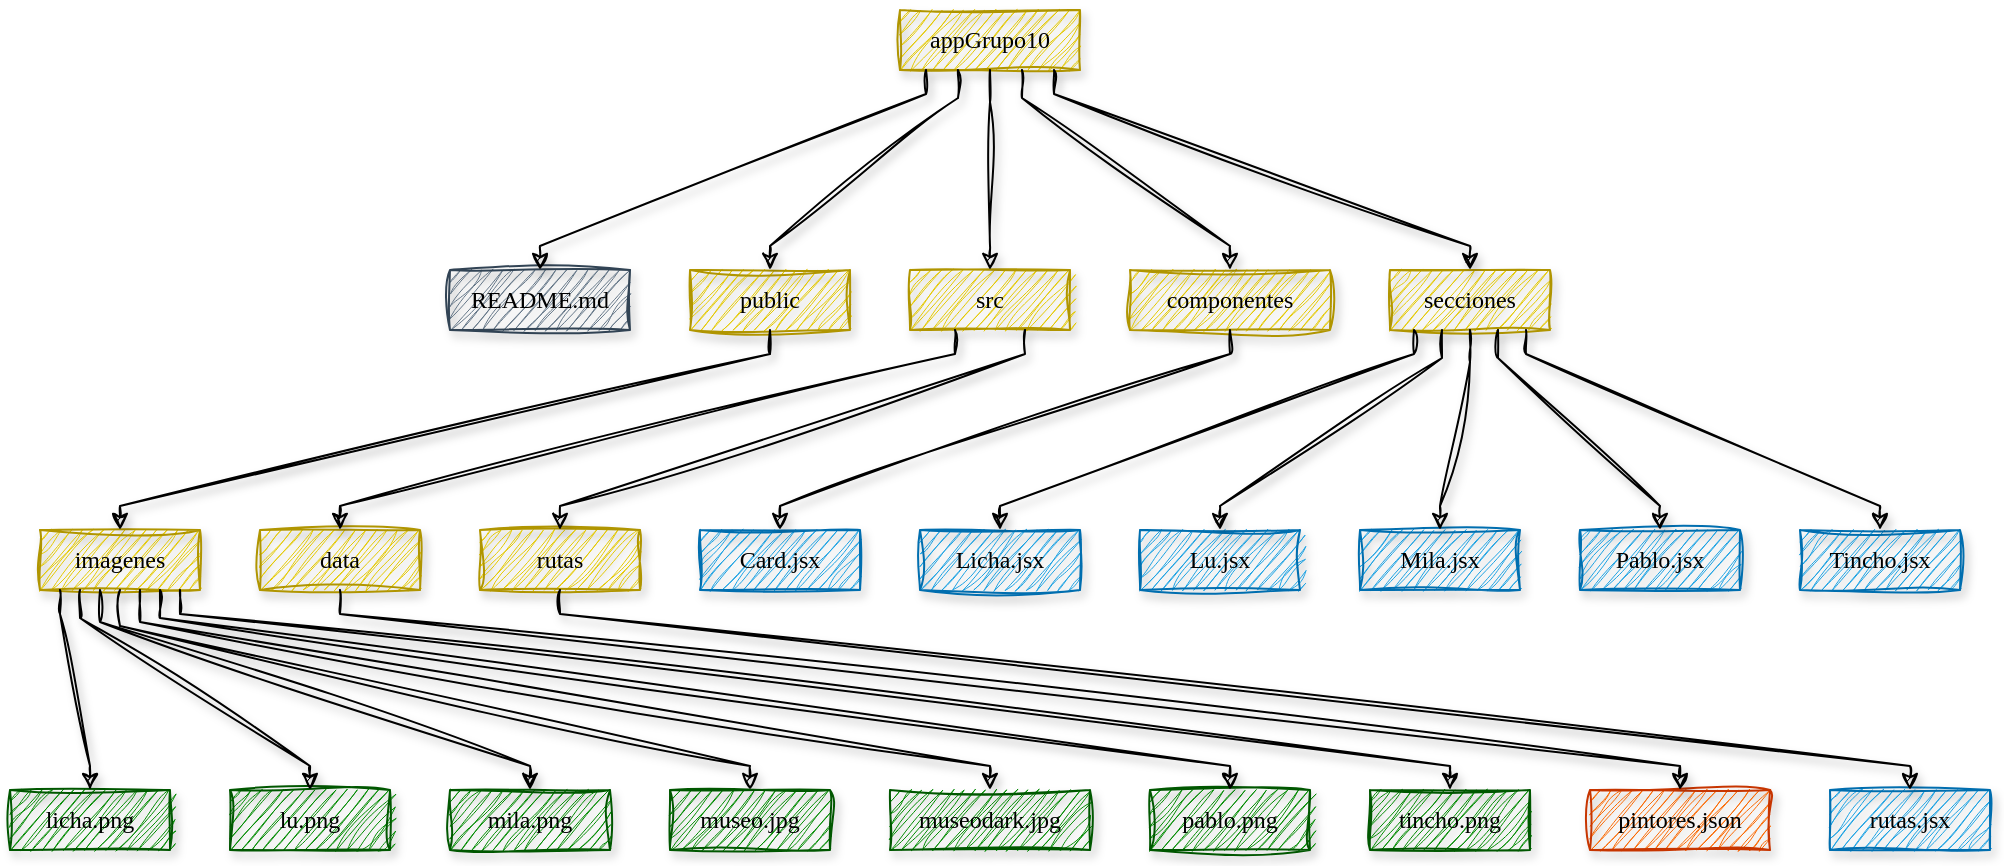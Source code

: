 <mxfile version="28.2.7">
  <diagram name="Página-1" id="DM07hcI-7Ptv4V4feSM3">
    <mxGraphModel dx="1933" dy="1776" grid="1" gridSize="10" guides="1" tooltips="1" connect="1" arrows="1" fold="1" page="1" pageScale="1" pageWidth="827" pageHeight="1169" math="0" shadow="0">
      <root>
        <mxCell id="0" />
        <mxCell id="1" parent="0" />
        <mxCell id="7ZLoI3_ALwXNqUpAQiBj-1" value="appGrupo10" style="whiteSpace=wrap;html=1;sketch=1;curveFitting=1;jiggle=2;shadow=1;fillColor=#e3c800;fontColor=#000000;strokeColor=#B09500;fontFamily=Comic Sans MS;" vertex="1" parent="1">
          <mxGeometry x="-335" y="-330" width="90" height="30" as="geometry" />
        </mxCell>
        <mxCell id="7ZLoI3_ALwXNqUpAQiBj-2" value="README.md" style="whiteSpace=wrap;html=1;sketch=1;curveFitting=1;jiggle=2;shadow=1;fillColor=#647687;fontColor=default;strokeColor=#314354;fontFamily=Comic Sans MS;" vertex="1" parent="1">
          <mxGeometry x="-560" y="-200" width="90" height="30" as="geometry" />
        </mxCell>
        <mxCell id="7ZLoI3_ALwXNqUpAQiBj-3" value="" style="noEdgeStyle=1;orthogonal=1;rounded=0;sketch=1;curveFitting=1;jiggle=2;shadow=1;fontFamily=Comic Sans MS;" edge="1" source="7ZLoI3_ALwXNqUpAQiBj-1" target="7ZLoI3_ALwXNqUpAQiBj-2" parent="1">
          <mxGeometry relative="1" as="geometry">
            <Array as="points">
              <mxPoint x="-322" y="-288" />
              <mxPoint x="-515" y="-212" />
            </Array>
          </mxGeometry>
        </mxCell>
        <mxCell id="7ZLoI3_ALwXNqUpAQiBj-4" value="public" style="whiteSpace=wrap;html=1;sketch=1;curveFitting=1;jiggle=2;shadow=1;fillColor=#e3c800;fontColor=#000000;strokeColor=#B09500;fontFamily=Comic Sans MS;" vertex="1" parent="1">
          <mxGeometry x="-440" y="-200" width="80" height="30" as="geometry" />
        </mxCell>
        <mxCell id="7ZLoI3_ALwXNqUpAQiBj-5" value="" style="noEdgeStyle=1;orthogonal=1;rounded=0;sketch=1;curveFitting=1;jiggle=2;shadow=1;fontFamily=Comic Sans MS;" edge="1" source="7ZLoI3_ALwXNqUpAQiBj-1" target="7ZLoI3_ALwXNqUpAQiBj-4" parent="1">
          <mxGeometry relative="1" as="geometry">
            <Array as="points">
              <mxPoint x="-306" y="-286" />
              <mxPoint x="-400" y="-212" />
            </Array>
          </mxGeometry>
        </mxCell>
        <mxCell id="7ZLoI3_ALwXNqUpAQiBj-6" value="src" style="whiteSpace=wrap;html=1;sketch=1;curveFitting=1;jiggle=2;shadow=1;fillColor=#e3c800;fontColor=#000000;strokeColor=#B09500;fontFamily=Comic Sans MS;" vertex="1" parent="1">
          <mxGeometry x="-330" y="-200" width="80" height="30" as="geometry" />
        </mxCell>
        <mxCell id="7ZLoI3_ALwXNqUpAQiBj-7" value="" style="noEdgeStyle=1;orthogonal=1;rounded=0;sketch=1;curveFitting=1;jiggle=2;shadow=1;fontFamily=Comic Sans MS;" edge="1" source="7ZLoI3_ALwXNqUpAQiBj-1" target="7ZLoI3_ALwXNqUpAQiBj-6" parent="1">
          <mxGeometry relative="1" as="geometry">
            <Array as="points">
              <mxPoint x="-290" y="-284" />
              <mxPoint x="-290" y="-212" />
            </Array>
          </mxGeometry>
        </mxCell>
        <mxCell id="7ZLoI3_ALwXNqUpAQiBj-8" value="componentes" style="whiteSpace=wrap;html=1;sketch=1;curveFitting=1;jiggle=2;shadow=1;fillColor=#e3c800;fontColor=#000000;strokeColor=#B09500;fontFamily=Comic Sans MS;" vertex="1" parent="1">
          <mxGeometry x="-220" y="-200" width="100" height="30" as="geometry" />
        </mxCell>
        <mxCell id="7ZLoI3_ALwXNqUpAQiBj-9" value="" style="noEdgeStyle=1;orthogonal=1;rounded=0;sketch=1;curveFitting=1;jiggle=2;shadow=1;fontFamily=Comic Sans MS;" edge="1" source="7ZLoI3_ALwXNqUpAQiBj-1" target="7ZLoI3_ALwXNqUpAQiBj-8" parent="1">
          <mxGeometry relative="1" as="geometry">
            <Array as="points">
              <mxPoint x="-274" y="-286" />
              <mxPoint x="-170" y="-212" />
            </Array>
          </mxGeometry>
        </mxCell>
        <mxCell id="7ZLoI3_ALwXNqUpAQiBj-10" value="secciones" style="whiteSpace=wrap;html=1;sketch=1;curveFitting=1;jiggle=2;shadow=1;fillColor=#e3c800;fontColor=#000000;strokeColor=#B09500;fontFamily=Comic Sans MS;" vertex="1" parent="1">
          <mxGeometry x="-90" y="-200" width="80" height="30" as="geometry" />
        </mxCell>
        <mxCell id="7ZLoI3_ALwXNqUpAQiBj-11" value="" style="noEdgeStyle=1;orthogonal=1;rounded=0;sketch=1;curveFitting=1;jiggle=2;shadow=1;fontFamily=Comic Sans MS;" edge="1" source="7ZLoI3_ALwXNqUpAQiBj-1" target="7ZLoI3_ALwXNqUpAQiBj-10" parent="1">
          <mxGeometry relative="1" as="geometry">
            <Array as="points">
              <mxPoint x="-258" y="-288" />
              <mxPoint x="-50" y="-212" />
            </Array>
          </mxGeometry>
        </mxCell>
        <mxCell id="7ZLoI3_ALwXNqUpAQiBj-12" value="imagenes" style="whiteSpace=wrap;html=1;sketch=1;curveFitting=1;jiggle=2;shadow=1;fillColor=#e3c800;fontColor=#000000;strokeColor=#B09500;fontFamily=Comic Sans MS;" vertex="1" parent="1">
          <mxGeometry x="-765" y="-70" width="80" height="30" as="geometry" />
        </mxCell>
        <mxCell id="7ZLoI3_ALwXNqUpAQiBj-13" value="" style="noEdgeStyle=1;orthogonal=1;rounded=0;sketch=1;curveFitting=1;jiggle=2;shadow=1;fontFamily=Comic Sans MS;" edge="1" source="7ZLoI3_ALwXNqUpAQiBj-4" target="7ZLoI3_ALwXNqUpAQiBj-12" parent="1">
          <mxGeometry relative="1" as="geometry">
            <Array as="points">
              <mxPoint x="-400" y="-158" />
              <mxPoint x="-725" y="-82" />
            </Array>
          </mxGeometry>
        </mxCell>
        <mxCell id="7ZLoI3_ALwXNqUpAQiBj-14" value="licha.png" style="whiteSpace=wrap;html=1;sketch=1;curveFitting=1;jiggle=2;shadow=1;fillColor=#008a00;fontColor=default;strokeColor=#005700;fontFamily=Comic Sans MS;" vertex="1" parent="1">
          <mxGeometry x="-780" y="60" width="80" height="30" as="geometry" />
        </mxCell>
        <mxCell id="7ZLoI3_ALwXNqUpAQiBj-15" value="" style="noEdgeStyle=1;orthogonal=1;rounded=0;sketch=1;curveFitting=1;jiggle=2;shadow=1;fontFamily=Comic Sans MS;" edge="1" source="7ZLoI3_ALwXNqUpAQiBj-12" target="7ZLoI3_ALwXNqUpAQiBj-14" parent="1">
          <mxGeometry relative="1" as="geometry">
            <Array as="points">
              <mxPoint x="-755" y="-28" />
              <mxPoint x="-740" y="48" />
            </Array>
          </mxGeometry>
        </mxCell>
        <mxCell id="7ZLoI3_ALwXNqUpAQiBj-16" value="lu.png" style="whiteSpace=wrap;html=1;sketch=1;curveFitting=1;jiggle=2;shadow=1;fillColor=#008a00;fontColor=default;strokeColor=#005700;fontFamily=Comic Sans MS;" vertex="1" parent="1">
          <mxGeometry x="-670" y="60" width="80" height="30" as="geometry" />
        </mxCell>
        <mxCell id="7ZLoI3_ALwXNqUpAQiBj-17" value="" style="noEdgeStyle=1;orthogonal=1;rounded=0;sketch=1;curveFitting=1;jiggle=2;shadow=1;fontFamily=Comic Sans MS;" edge="1" source="7ZLoI3_ALwXNqUpAQiBj-12" target="7ZLoI3_ALwXNqUpAQiBj-16" parent="1">
          <mxGeometry relative="1" as="geometry">
            <Array as="points">
              <mxPoint x="-745" y="-26" />
              <mxPoint x="-630" y="48" />
            </Array>
          </mxGeometry>
        </mxCell>
        <mxCell id="7ZLoI3_ALwXNqUpAQiBj-18" value="mila.png" style="whiteSpace=wrap;html=1;sketch=1;curveFitting=1;jiggle=2;shadow=1;fillColor=#008a00;fontColor=default;strokeColor=#005700;fontFamily=Comic Sans MS;" vertex="1" parent="1">
          <mxGeometry x="-560" y="60" width="80" height="30" as="geometry" />
        </mxCell>
        <mxCell id="7ZLoI3_ALwXNqUpAQiBj-19" value="" style="noEdgeStyle=1;orthogonal=1;rounded=0;sketch=1;curveFitting=1;jiggle=2;shadow=1;fontFamily=Comic Sans MS;" edge="1" source="7ZLoI3_ALwXNqUpAQiBj-12" target="7ZLoI3_ALwXNqUpAQiBj-18" parent="1">
          <mxGeometry relative="1" as="geometry">
            <Array as="points">
              <mxPoint x="-735" y="-24" />
              <mxPoint x="-520" y="48" />
            </Array>
          </mxGeometry>
        </mxCell>
        <mxCell id="7ZLoI3_ALwXNqUpAQiBj-20" value="museo.jpg" style="whiteSpace=wrap;html=1;sketch=1;curveFitting=1;jiggle=2;shadow=1;fillColor=#008a00;fontColor=default;strokeColor=#005700;fontFamily=Comic Sans MS;" vertex="1" parent="1">
          <mxGeometry x="-450" y="60" width="80" height="30" as="geometry" />
        </mxCell>
        <mxCell id="7ZLoI3_ALwXNqUpAQiBj-21" value="" style="noEdgeStyle=1;orthogonal=1;rounded=0;sketch=1;curveFitting=1;jiggle=2;shadow=1;fontFamily=Comic Sans MS;" edge="1" source="7ZLoI3_ALwXNqUpAQiBj-12" target="7ZLoI3_ALwXNqUpAQiBj-20" parent="1">
          <mxGeometry relative="1" as="geometry">
            <Array as="points">
              <mxPoint x="-725" y="-22" />
              <mxPoint x="-410" y="48" />
            </Array>
          </mxGeometry>
        </mxCell>
        <mxCell id="7ZLoI3_ALwXNqUpAQiBj-22" value="museodark.jpg" style="whiteSpace=wrap;html=1;sketch=1;curveFitting=1;jiggle=2;shadow=1;fillColor=#008a00;fontColor=default;strokeColor=#005700;fontFamily=Comic Sans MS;" vertex="1" parent="1">
          <mxGeometry x="-340" y="60" width="100" height="30" as="geometry" />
        </mxCell>
        <mxCell id="7ZLoI3_ALwXNqUpAQiBj-23" value="" style="noEdgeStyle=1;orthogonal=1;rounded=0;sketch=1;curveFitting=1;jiggle=2;shadow=1;fontFamily=Comic Sans MS;" edge="1" source="7ZLoI3_ALwXNqUpAQiBj-12" target="7ZLoI3_ALwXNqUpAQiBj-22" parent="1">
          <mxGeometry relative="1" as="geometry">
            <Array as="points">
              <mxPoint x="-715" y="-24" />
              <mxPoint x="-290" y="48" />
            </Array>
          </mxGeometry>
        </mxCell>
        <mxCell id="7ZLoI3_ALwXNqUpAQiBj-24" value="pablo.png" style="whiteSpace=wrap;html=1;sketch=1;curveFitting=1;jiggle=2;shadow=1;fillColor=#008a00;fontColor=default;strokeColor=#005700;fontFamily=Comic Sans MS;" vertex="1" parent="1">
          <mxGeometry x="-210" y="60" width="80" height="30" as="geometry" />
        </mxCell>
        <mxCell id="7ZLoI3_ALwXNqUpAQiBj-25" value="" style="noEdgeStyle=1;orthogonal=1;rounded=0;sketch=1;curveFitting=1;jiggle=2;shadow=1;fontFamily=Comic Sans MS;" edge="1" source="7ZLoI3_ALwXNqUpAQiBj-12" target="7ZLoI3_ALwXNqUpAQiBj-24" parent="1">
          <mxGeometry relative="1" as="geometry">
            <Array as="points">
              <mxPoint x="-705" y="-26" />
              <mxPoint x="-170" y="48" />
            </Array>
          </mxGeometry>
        </mxCell>
        <mxCell id="7ZLoI3_ALwXNqUpAQiBj-26" value="tincho.png" style="whiteSpace=wrap;html=1;sketch=1;curveFitting=1;jiggle=2;shadow=1;fillColor=#008a00;fontColor=default;strokeColor=#005700;fontFamily=Comic Sans MS;" vertex="1" parent="1">
          <mxGeometry x="-100" y="60" width="80" height="30" as="geometry" />
        </mxCell>
        <mxCell id="7ZLoI3_ALwXNqUpAQiBj-27" value="" style="noEdgeStyle=1;orthogonal=1;rounded=0;sketch=1;curveFitting=1;jiggle=2;shadow=1;fontFamily=Comic Sans MS;" edge="1" source="7ZLoI3_ALwXNqUpAQiBj-12" target="7ZLoI3_ALwXNqUpAQiBj-26" parent="1">
          <mxGeometry relative="1" as="geometry">
            <Array as="points">
              <mxPoint x="-695" y="-28" />
              <mxPoint x="-60" y="48" />
            </Array>
          </mxGeometry>
        </mxCell>
        <mxCell id="7ZLoI3_ALwXNqUpAQiBj-28" value="data" style="whiteSpace=wrap;html=1;sketch=1;curveFitting=1;jiggle=2;shadow=1;fillColor=#e3c800;fontColor=#000000;strokeColor=#B09500;fontFamily=Comic Sans MS;" vertex="1" parent="1">
          <mxGeometry x="-655" y="-70" width="80" height="30" as="geometry" />
        </mxCell>
        <mxCell id="7ZLoI3_ALwXNqUpAQiBj-29" value="" style="noEdgeStyle=1;orthogonal=1;rounded=0;sketch=1;curveFitting=1;jiggle=2;shadow=1;fontFamily=Comic Sans MS;" edge="1" source="7ZLoI3_ALwXNqUpAQiBj-6" target="7ZLoI3_ALwXNqUpAQiBj-28" parent="1">
          <mxGeometry relative="1" as="geometry">
            <Array as="points">
              <mxPoint x="-307.5" y="-158" />
              <mxPoint x="-615" y="-82" />
            </Array>
          </mxGeometry>
        </mxCell>
        <mxCell id="7ZLoI3_ALwXNqUpAQiBj-30" value="rutas" style="whiteSpace=wrap;html=1;sketch=1;curveFitting=1;jiggle=2;shadow=1;fillColor=#e3c800;fontColor=#000000;strokeColor=#B09500;fontFamily=Comic Sans MS;" vertex="1" parent="1">
          <mxGeometry x="-545" y="-70" width="80" height="30" as="geometry" />
        </mxCell>
        <mxCell id="7ZLoI3_ALwXNqUpAQiBj-31" value="" style="noEdgeStyle=1;orthogonal=1;rounded=0;sketch=1;curveFitting=1;jiggle=2;shadow=1;fontFamily=Comic Sans MS;" edge="1" source="7ZLoI3_ALwXNqUpAQiBj-6" target="7ZLoI3_ALwXNqUpAQiBj-30" parent="1">
          <mxGeometry relative="1" as="geometry">
            <Array as="points">
              <mxPoint x="-272.5" y="-158" />
              <mxPoint x="-505" y="-82" />
            </Array>
          </mxGeometry>
        </mxCell>
        <mxCell id="7ZLoI3_ALwXNqUpAQiBj-32" value="pintores.json" style="whiteSpace=wrap;html=1;sketch=1;curveFitting=1;jiggle=2;shadow=1;fillColor=#fa6800;fontColor=#000000;strokeColor=#C73500;fontFamily=Comic Sans MS;" vertex="1" parent="1">
          <mxGeometry x="10" y="60" width="90" height="30" as="geometry" />
        </mxCell>
        <mxCell id="7ZLoI3_ALwXNqUpAQiBj-33" value="" style="noEdgeStyle=1;orthogonal=1;rounded=0;sketch=1;curveFitting=1;jiggle=2;shadow=1;fontFamily=Comic Sans MS;" edge="1" source="7ZLoI3_ALwXNqUpAQiBj-28" target="7ZLoI3_ALwXNqUpAQiBj-32" parent="1">
          <mxGeometry relative="1" as="geometry">
            <Array as="points">
              <mxPoint x="-615" y="-28" />
              <mxPoint x="55" y="48" />
            </Array>
          </mxGeometry>
        </mxCell>
        <mxCell id="7ZLoI3_ALwXNqUpAQiBj-34" value="rutas.jsx" style="whiteSpace=wrap;html=1;sketch=1;curveFitting=1;jiggle=2;shadow=1;fillColor=#1ba1e2;fontColor=default;strokeColor=#006EAF;fontFamily=Comic Sans MS;" vertex="1" parent="1">
          <mxGeometry x="130" y="60" width="80" height="30" as="geometry" />
        </mxCell>
        <mxCell id="7ZLoI3_ALwXNqUpAQiBj-35" value="" style="noEdgeStyle=1;orthogonal=1;rounded=0;sketch=1;curveFitting=1;jiggle=2;shadow=1;fontFamily=Comic Sans MS;" edge="1" source="7ZLoI3_ALwXNqUpAQiBj-30" target="7ZLoI3_ALwXNqUpAQiBj-34" parent="1">
          <mxGeometry relative="1" as="geometry">
            <Array as="points">
              <mxPoint x="-505" y="-28" />
              <mxPoint x="170" y="48" />
            </Array>
          </mxGeometry>
        </mxCell>
        <mxCell id="7ZLoI3_ALwXNqUpAQiBj-36" value="Card.jsx" style="whiteSpace=wrap;html=1;sketch=1;curveFitting=1;jiggle=2;shadow=1;fillColor=#1ba1e2;fontColor=default;strokeColor=#006EAF;fontFamily=Comic Sans MS;" vertex="1" parent="1">
          <mxGeometry x="-435" y="-70" width="80" height="30" as="geometry" />
        </mxCell>
        <mxCell id="7ZLoI3_ALwXNqUpAQiBj-37" value="" style="noEdgeStyle=1;orthogonal=1;rounded=0;sketch=1;curveFitting=1;jiggle=2;shadow=1;fontFamily=Comic Sans MS;" edge="1" source="7ZLoI3_ALwXNqUpAQiBj-8" target="7ZLoI3_ALwXNqUpAQiBj-36" parent="1">
          <mxGeometry relative="1" as="geometry">
            <Array as="points">
              <mxPoint x="-170" y="-158" />
              <mxPoint x="-395" y="-82" />
            </Array>
          </mxGeometry>
        </mxCell>
        <mxCell id="7ZLoI3_ALwXNqUpAQiBj-38" value="Licha.jsx" style="whiteSpace=wrap;html=1;sketch=1;curveFitting=1;jiggle=2;shadow=1;fillColor=#1ba1e2;fontColor=default;strokeColor=#006EAF;fontFamily=Comic Sans MS;" vertex="1" parent="1">
          <mxGeometry x="-325" y="-70" width="80" height="30" as="geometry" />
        </mxCell>
        <mxCell id="7ZLoI3_ALwXNqUpAQiBj-39" value="" style="noEdgeStyle=1;orthogonal=1;rounded=0;sketch=1;curveFitting=1;jiggle=2;shadow=1;fontFamily=Comic Sans MS;" edge="1" source="7ZLoI3_ALwXNqUpAQiBj-10" target="7ZLoI3_ALwXNqUpAQiBj-38" parent="1">
          <mxGeometry relative="1" as="geometry">
            <Array as="points">
              <mxPoint x="-78" y="-158" />
              <mxPoint x="-285" y="-82" />
            </Array>
          </mxGeometry>
        </mxCell>
        <mxCell id="7ZLoI3_ALwXNqUpAQiBj-40" value="Lu.jsx" style="whiteSpace=wrap;html=1;sketch=1;curveFitting=1;jiggle=2;shadow=1;fillColor=#1ba1e2;fontColor=default;strokeColor=#006EAF;fontFamily=Comic Sans MS;" vertex="1" parent="1">
          <mxGeometry x="-215" y="-70" width="80" height="30" as="geometry" />
        </mxCell>
        <mxCell id="7ZLoI3_ALwXNqUpAQiBj-41" value="" style="noEdgeStyle=1;orthogonal=1;rounded=0;sketch=1;curveFitting=1;jiggle=2;shadow=1;fontFamily=Comic Sans MS;" edge="1" source="7ZLoI3_ALwXNqUpAQiBj-10" target="7ZLoI3_ALwXNqUpAQiBj-40" parent="1">
          <mxGeometry relative="1" as="geometry">
            <Array as="points">
              <mxPoint x="-64" y="-156" />
              <mxPoint x="-175" y="-82" />
            </Array>
          </mxGeometry>
        </mxCell>
        <mxCell id="7ZLoI3_ALwXNqUpAQiBj-42" value="Mila.jsx" style="whiteSpace=wrap;html=1;sketch=1;curveFitting=1;jiggle=2;shadow=1;fillColor=#1ba1e2;fontColor=default;strokeColor=#006EAF;fontFamily=Comic Sans MS;" vertex="1" parent="1">
          <mxGeometry x="-105" y="-70" width="80" height="30" as="geometry" />
        </mxCell>
        <mxCell id="7ZLoI3_ALwXNqUpAQiBj-43" value="" style="noEdgeStyle=1;orthogonal=1;rounded=0;sketch=1;curveFitting=1;jiggle=2;shadow=1;fontFamily=Comic Sans MS;" edge="1" source="7ZLoI3_ALwXNqUpAQiBj-10" target="7ZLoI3_ALwXNqUpAQiBj-42" parent="1">
          <mxGeometry relative="1" as="geometry">
            <Array as="points">
              <mxPoint x="-50" y="-154" />
              <mxPoint x="-65" y="-82" />
            </Array>
          </mxGeometry>
        </mxCell>
        <mxCell id="7ZLoI3_ALwXNqUpAQiBj-44" value="Pablo.jsx" style="whiteSpace=wrap;html=1;sketch=1;curveFitting=1;jiggle=2;shadow=1;fillColor=#1ba1e2;fontColor=default;strokeColor=#006EAF;fontFamily=Comic Sans MS;" vertex="1" parent="1">
          <mxGeometry x="5" y="-70" width="80" height="30" as="geometry" />
        </mxCell>
        <mxCell id="7ZLoI3_ALwXNqUpAQiBj-45" value="" style="noEdgeStyle=1;orthogonal=1;rounded=0;sketch=1;curveFitting=1;jiggle=2;shadow=1;fontFamily=Comic Sans MS;" edge="1" source="7ZLoI3_ALwXNqUpAQiBj-10" target="7ZLoI3_ALwXNqUpAQiBj-44" parent="1">
          <mxGeometry relative="1" as="geometry">
            <Array as="points">
              <mxPoint x="-36" y="-156" />
              <mxPoint x="45" y="-82" />
            </Array>
          </mxGeometry>
        </mxCell>
        <mxCell id="7ZLoI3_ALwXNqUpAQiBj-46" value="Tincho.jsx" style="whiteSpace=wrap;html=1;sketch=1;curveFitting=1;jiggle=2;shadow=1;fillColor=#1ba1e2;fontColor=default;strokeColor=#006EAF;fontFamily=Comic Sans MS;" vertex="1" parent="1">
          <mxGeometry x="115" y="-70" width="80" height="30" as="geometry" />
        </mxCell>
        <mxCell id="7ZLoI3_ALwXNqUpAQiBj-47" value="" style="noEdgeStyle=1;orthogonal=1;rounded=0;sketch=1;curveFitting=1;jiggle=2;shadow=1;fontFamily=Comic Sans MS;" edge="1" source="7ZLoI3_ALwXNqUpAQiBj-10" target="7ZLoI3_ALwXNqUpAQiBj-46" parent="1">
          <mxGeometry relative="1" as="geometry">
            <Array as="points">
              <mxPoint x="-22" y="-158" />
              <mxPoint x="155" y="-82" />
            </Array>
          </mxGeometry>
        </mxCell>
      </root>
    </mxGraphModel>
  </diagram>
</mxfile>
